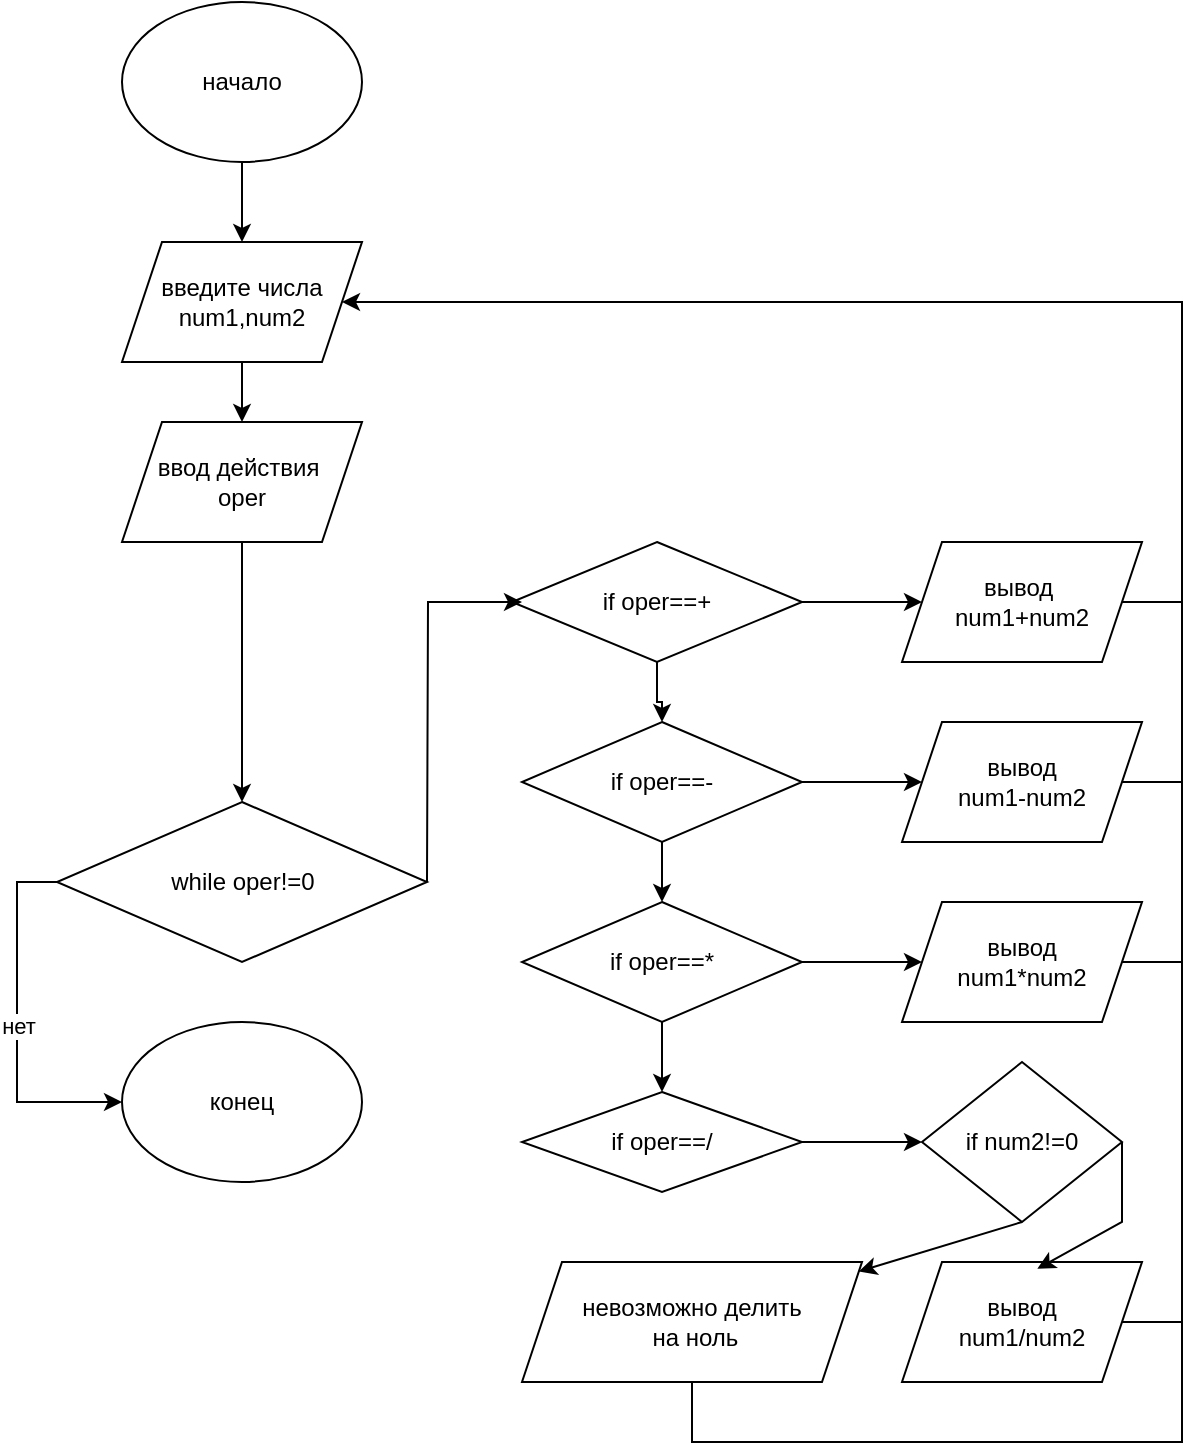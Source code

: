 <mxfile version="19.0.3" type="device" pages="5"><diagram id="2etc-tqjS1RS0nObUDKg" name="les_2_task_1"><mxGraphModel dx="1449" dy="674" grid="1" gridSize="10" guides="1" tooltips="1" connect="1" arrows="1" fold="1" page="1" pageScale="1" pageWidth="850" pageHeight="1100" math="0" shadow="0"><root><mxCell id="0"/><mxCell id="1" parent="0"/><mxCell id="vSLWuOgT4ZHLW21-fDXa-6" value="" style="edgeStyle=orthogonalEdgeStyle;rounded=0;orthogonalLoop=1;jettySize=auto;html=1;" edge="1" parent="1" source="vSLWuOgT4ZHLW21-fDXa-1" target="vSLWuOgT4ZHLW21-fDXa-2"><mxGeometry relative="1" as="geometry"/></mxCell><mxCell id="vSLWuOgT4ZHLW21-fDXa-1" value="начало" style="ellipse;whiteSpace=wrap;html=1;" vertex="1" parent="1"><mxGeometry x="330" y="20" width="120" height="80" as="geometry"/></mxCell><mxCell id="vSLWuOgT4ZHLW21-fDXa-7" value="" style="edgeStyle=orthogonalEdgeStyle;rounded=0;orthogonalLoop=1;jettySize=auto;html=1;" edge="1" parent="1" source="vSLWuOgT4ZHLW21-fDXa-2" target="vSLWuOgT4ZHLW21-fDXa-3"><mxGeometry relative="1" as="geometry"/></mxCell><mxCell id="vSLWuOgT4ZHLW21-fDXa-2" value="введите числа num1,num2" style="shape=parallelogram;perimeter=parallelogramPerimeter;whiteSpace=wrap;html=1;fixedSize=1;" vertex="1" parent="1"><mxGeometry x="330" y="140" width="120" height="60" as="geometry"/></mxCell><mxCell id="vSLWuOgT4ZHLW21-fDXa-8" value="" style="edgeStyle=orthogonalEdgeStyle;rounded=0;orthogonalLoop=1;jettySize=auto;html=1;" edge="1" parent="1" source="vSLWuOgT4ZHLW21-fDXa-3" target="vSLWuOgT4ZHLW21-fDXa-4"><mxGeometry relative="1" as="geometry"/></mxCell><mxCell id="vSLWuOgT4ZHLW21-fDXa-3" value="ввод действия&amp;nbsp;&lt;br&gt;oper" style="shape=parallelogram;perimeter=parallelogramPerimeter;whiteSpace=wrap;html=1;fixedSize=1;" vertex="1" parent="1"><mxGeometry x="330" y="230" width="120" height="60" as="geometry"/></mxCell><mxCell id="O3RxJ1MO2qPfkJ1pwWV_-4" value="нет" style="edgeStyle=orthogonalEdgeStyle;rounded=0;orthogonalLoop=1;jettySize=auto;html=1;entryX=0;entryY=0.5;entryDx=0;entryDy=0;exitX=0;exitY=0.5;exitDx=0;exitDy=0;" edge="1" parent="1" source="vSLWuOgT4ZHLW21-fDXa-4" target="vSLWuOgT4ZHLW21-fDXa-20"><mxGeometry relative="1" as="geometry"><mxPoint x="210" y="380" as="targetPoint"/></mxGeometry></mxCell><mxCell id="vSLWuOgT4ZHLW21-fDXa-4" value="while oper!=0" style="rhombus;whiteSpace=wrap;html=1;" vertex="1" parent="1"><mxGeometry x="297.5" y="420" width="185" height="80" as="geometry"/></mxCell><mxCell id="vSLWuOgT4ZHLW21-fDXa-20" value="конец" style="ellipse;whiteSpace=wrap;html=1;" vertex="1" parent="1"><mxGeometry x="330" y="530" width="120" height="80" as="geometry"/></mxCell><mxCell id="O3RxJ1MO2qPfkJ1pwWV_-17" value="" style="edgeStyle=orthogonalEdgeStyle;rounded=0;orthogonalLoop=1;jettySize=auto;html=1;" edge="1" parent="1" source="O3RxJ1MO2qPfkJ1pwWV_-6" target="O3RxJ1MO2qPfkJ1pwWV_-11"><mxGeometry relative="1" as="geometry"/></mxCell><mxCell id="O3RxJ1MO2qPfkJ1pwWV_-27" value="" style="edgeStyle=orthogonalEdgeStyle;rounded=0;orthogonalLoop=1;jettySize=auto;html=1;" edge="1" parent="1" source="O3RxJ1MO2qPfkJ1pwWV_-6" target="O3RxJ1MO2qPfkJ1pwWV_-7"><mxGeometry relative="1" as="geometry"/></mxCell><mxCell id="O3RxJ1MO2qPfkJ1pwWV_-6" value="if oper==+" style="rhombus;whiteSpace=wrap;html=1;" vertex="1" parent="1"><mxGeometry x="525" y="290" width="145" height="60" as="geometry"/></mxCell><mxCell id="O3RxJ1MO2qPfkJ1pwWV_-18" value="" style="edgeStyle=orthogonalEdgeStyle;rounded=0;orthogonalLoop=1;jettySize=auto;html=1;" edge="1" parent="1" source="O3RxJ1MO2qPfkJ1pwWV_-7" target="O3RxJ1MO2qPfkJ1pwWV_-12"><mxGeometry relative="1" as="geometry"/></mxCell><mxCell id="O3RxJ1MO2qPfkJ1pwWV_-28" value="" style="edgeStyle=orthogonalEdgeStyle;rounded=0;orthogonalLoop=1;jettySize=auto;html=1;" edge="1" parent="1" source="O3RxJ1MO2qPfkJ1pwWV_-7" target="O3RxJ1MO2qPfkJ1pwWV_-8"><mxGeometry relative="1" as="geometry"/></mxCell><mxCell id="O3RxJ1MO2qPfkJ1pwWV_-7" value="if oper==-" style="rhombus;whiteSpace=wrap;html=1;" vertex="1" parent="1"><mxGeometry x="530" y="380" width="140" height="60" as="geometry"/></mxCell><mxCell id="O3RxJ1MO2qPfkJ1pwWV_-19" value="" style="edgeStyle=orthogonalEdgeStyle;rounded=0;orthogonalLoop=1;jettySize=auto;html=1;" edge="1" parent="1" source="O3RxJ1MO2qPfkJ1pwWV_-8" target="O3RxJ1MO2qPfkJ1pwWV_-13"><mxGeometry relative="1" as="geometry"/></mxCell><mxCell id="O3RxJ1MO2qPfkJ1pwWV_-29" value="" style="edgeStyle=orthogonalEdgeStyle;rounded=0;orthogonalLoop=1;jettySize=auto;html=1;" edge="1" parent="1" source="O3RxJ1MO2qPfkJ1pwWV_-8" target="O3RxJ1MO2qPfkJ1pwWV_-10"><mxGeometry relative="1" as="geometry"/></mxCell><mxCell id="O3RxJ1MO2qPfkJ1pwWV_-8" value="if oper==*" style="rhombus;whiteSpace=wrap;html=1;" vertex="1" parent="1"><mxGeometry x="530" y="470" width="140" height="60" as="geometry"/></mxCell><mxCell id="O3RxJ1MO2qPfkJ1pwWV_-33" value="" style="edgeStyle=orthogonalEdgeStyle;rounded=0;orthogonalLoop=1;jettySize=auto;html=1;" edge="1" parent="1" source="O3RxJ1MO2qPfkJ1pwWV_-10" target="O3RxJ1MO2qPfkJ1pwWV_-30"><mxGeometry relative="1" as="geometry"/></mxCell><mxCell id="O3RxJ1MO2qPfkJ1pwWV_-10" value="if oper==/" style="rhombus;whiteSpace=wrap;html=1;" vertex="1" parent="1"><mxGeometry x="530" y="565" width="140" height="50" as="geometry"/></mxCell><mxCell id="O3RxJ1MO2qPfkJ1pwWV_-11" value="вывод&amp;nbsp;&lt;br&gt;num1+num2" style="shape=parallelogram;perimeter=parallelogramPerimeter;whiteSpace=wrap;html=1;fixedSize=1;" vertex="1" parent="1"><mxGeometry x="720" y="290" width="120" height="60" as="geometry"/></mxCell><mxCell id="O3RxJ1MO2qPfkJ1pwWV_-12" value="вывод&lt;br&gt;num1-num2" style="shape=parallelogram;perimeter=parallelogramPerimeter;whiteSpace=wrap;html=1;fixedSize=1;" vertex="1" parent="1"><mxGeometry x="720" y="380" width="120" height="60" as="geometry"/></mxCell><mxCell id="O3RxJ1MO2qPfkJ1pwWV_-13" value="вывод&lt;br&gt;num1*num2" style="shape=parallelogram;perimeter=parallelogramPerimeter;whiteSpace=wrap;html=1;fixedSize=1;" vertex="1" parent="1"><mxGeometry x="720" y="470" width="120" height="60" as="geometry"/></mxCell><mxCell id="O3RxJ1MO2qPfkJ1pwWV_-14" value="вывод&lt;br&gt;num1/num2" style="shape=parallelogram;perimeter=parallelogramPerimeter;whiteSpace=wrap;html=1;fixedSize=1;" vertex="1" parent="1"><mxGeometry x="720" y="650" width="120" height="60" as="geometry"/></mxCell><mxCell id="O3RxJ1MO2qPfkJ1pwWV_-15" value="" style="endArrow=classic;html=1;rounded=0;exitX=1;exitY=0.5;exitDx=0;exitDy=0;" edge="1" parent="1" source="vSLWuOgT4ZHLW21-fDXa-4"><mxGeometry width="50" height="50" relative="1" as="geometry"><mxPoint x="400" y="400" as="sourcePoint"/><mxPoint x="530" y="320" as="targetPoint"/><Array as="points"><mxPoint x="483" y="320"/></Array></mxGeometry></mxCell><mxCell id="O3RxJ1MO2qPfkJ1pwWV_-21" value="" style="endArrow=classic;html=1;rounded=0;entryX=1;entryY=0.5;entryDx=0;entryDy=0;exitX=1;exitY=0.5;exitDx=0;exitDy=0;" edge="1" parent="1" source="O3RxJ1MO2qPfkJ1pwWV_-11" target="vSLWuOgT4ZHLW21-fDXa-2"><mxGeometry width="50" height="50" relative="1" as="geometry"><mxPoint x="850" y="320" as="sourcePoint"/><mxPoint x="450" y="350" as="targetPoint"/><Array as="points"><mxPoint x="860" y="320"/><mxPoint x="860" y="170"/></Array></mxGeometry></mxCell><mxCell id="O3RxJ1MO2qPfkJ1pwWV_-23" value="" style="endArrow=none;html=1;rounded=0;" edge="1" parent="1"><mxGeometry width="50" height="50" relative="1" as="geometry"><mxPoint x="830" y="410" as="sourcePoint"/><mxPoint x="860" y="320" as="targetPoint"/><Array as="points"><mxPoint x="860" y="410"/></Array></mxGeometry></mxCell><mxCell id="O3RxJ1MO2qPfkJ1pwWV_-24" value="" style="endArrow=none;html=1;rounded=0;" edge="1" parent="1"><mxGeometry width="50" height="50" relative="1" as="geometry"><mxPoint x="830" y="500" as="sourcePoint"/><mxPoint x="860" y="410" as="targetPoint"/><Array as="points"><mxPoint x="860" y="500"/></Array></mxGeometry></mxCell><mxCell id="O3RxJ1MO2qPfkJ1pwWV_-25" value="" style="endArrow=none;html=1;rounded=0;exitX=1;exitY=0.5;exitDx=0;exitDy=0;" edge="1" parent="1" source="O3RxJ1MO2qPfkJ1pwWV_-14"><mxGeometry width="50" height="50" relative="1" as="geometry"><mxPoint x="400" y="400" as="sourcePoint"/><mxPoint x="860" y="500" as="targetPoint"/><Array as="points"><mxPoint x="860" y="680"/><mxPoint x="860" y="590"/></Array></mxGeometry></mxCell><mxCell id="O3RxJ1MO2qPfkJ1pwWV_-30" value="if num2!=0" style="rhombus;whiteSpace=wrap;html=1;" vertex="1" parent="1"><mxGeometry x="730" y="550" width="100" height="80" as="geometry"/></mxCell><mxCell id="O3RxJ1MO2qPfkJ1pwWV_-34" value="" style="endArrow=classic;html=1;rounded=0;exitX=1;exitY=0.5;exitDx=0;exitDy=0;entryX=0.564;entryY=0.056;entryDx=0;entryDy=0;entryPerimeter=0;" edge="1" parent="1" source="O3RxJ1MO2qPfkJ1pwWV_-30" target="O3RxJ1MO2qPfkJ1pwWV_-14"><mxGeometry width="50" height="50" relative="1" as="geometry"><mxPoint x="400" y="400" as="sourcePoint"/><mxPoint x="450" y="350" as="targetPoint"/><Array as="points"><mxPoint x="830" y="630"/></Array></mxGeometry></mxCell><mxCell id="O3RxJ1MO2qPfkJ1pwWV_-35" value="" style="endArrow=classic;html=1;rounded=0;exitX=0.5;exitY=1;exitDx=0;exitDy=0;" edge="1" parent="1" source="O3RxJ1MO2qPfkJ1pwWV_-30" target="O3RxJ1MO2qPfkJ1pwWV_-36"><mxGeometry width="50" height="50" relative="1" as="geometry"><mxPoint x="400" y="400" as="sourcePoint"/><mxPoint x="860" y="630" as="targetPoint"/></mxGeometry></mxCell><mxCell id="O3RxJ1MO2qPfkJ1pwWV_-36" value="невозможно делить&lt;br&gt;&amp;nbsp;на ноль" style="shape=parallelogram;perimeter=parallelogramPerimeter;whiteSpace=wrap;html=1;fixedSize=1;" vertex="1" parent="1"><mxGeometry x="530" y="650" width="170" height="60" as="geometry"/></mxCell><mxCell id="O3RxJ1MO2qPfkJ1pwWV_-37" value="" style="endArrow=none;html=1;rounded=0;exitX=0.5;exitY=1;exitDx=0;exitDy=0;" edge="1" parent="1" source="O3RxJ1MO2qPfkJ1pwWV_-36"><mxGeometry width="50" height="50" relative="1" as="geometry"><mxPoint x="400" y="490" as="sourcePoint"/><mxPoint x="860" y="680" as="targetPoint"/><Array as="points"><mxPoint x="615" y="740"/><mxPoint x="860" y="740"/></Array></mxGeometry></mxCell></root></mxGraphModel></diagram><diagram id="PFtqUbks7ZiNV5LiRo2x" name="les_2_task_2"><mxGraphModel dx="1449" dy="674" grid="1" gridSize="10" guides="1" tooltips="1" connect="1" arrows="1" fold="1" page="1" pageScale="1" pageWidth="850" pageHeight="1100" math="0" shadow="0"><root><mxCell id="0"/><mxCell id="1" parent="0"/><mxCell id="SmIQlsuXQdiow2ou-j1p-4" value="" style="edgeStyle=orthogonalEdgeStyle;rounded=0;orthogonalLoop=1;jettySize=auto;html=1;" edge="1" parent="1" source="SmIQlsuXQdiow2ou-j1p-1" target="SmIQlsuXQdiow2ou-j1p-2"><mxGeometry relative="1" as="geometry"/></mxCell><mxCell id="SmIQlsuXQdiow2ou-j1p-1" value="начало" style="ellipse;whiteSpace=wrap;html=1;" vertex="1" parent="1"><mxGeometry x="365.5" y="50" width="120" height="40" as="geometry"/></mxCell><mxCell id="SmIQlsuXQdiow2ou-j1p-5" value="" style="edgeStyle=orthogonalEdgeStyle;rounded=0;orthogonalLoop=1;jettySize=auto;html=1;" edge="1" parent="1" source="SmIQlsuXQdiow2ou-j1p-2" target="SmIQlsuXQdiow2ou-j1p-3"><mxGeometry relative="1" as="geometry"/></mxCell><mxCell id="SmIQlsuXQdiow2ou-j1p-2" value="введение num" style="shape=parallelogram;perimeter=parallelogramPerimeter;whiteSpace=wrap;html=1;fixedSize=1;" vertex="1" parent="1"><mxGeometry x="365" y="110" width="120" height="60" as="geometry"/></mxCell><mxCell id="SmIQlsuXQdiow2ou-j1p-18" value="" style="edgeStyle=orthogonalEdgeStyle;rounded=0;orthogonalLoop=1;jettySize=auto;html=1;" edge="1" parent="1" source="SmIQlsuXQdiow2ou-j1p-3" target="SmIQlsuXQdiow2ou-j1p-17"><mxGeometry relative="1" as="geometry"/></mxCell><mxCell id="SmIQlsuXQdiow2ou-j1p-3" value="tch=0&lt;br&gt;ntch=0&lt;br&gt;i=0" style="rounded=0;whiteSpace=wrap;html=1;" vertex="1" parent="1"><mxGeometry x="365.5" y="190" width="120" height="60" as="geometry"/></mxCell><mxCell id="SmIQlsuXQdiow2ou-j1p-9" value="" style="edgeStyle=orthogonalEdgeStyle;rounded=0;orthogonalLoop=1;jettySize=auto;html=1;" edge="1" parent="1" source="SmIQlsuXQdiow2ou-j1p-6" target="SmIQlsuXQdiow2ou-j1p-8"><mxGeometry relative="1" as="geometry"/></mxCell><mxCell id="SmIQlsuXQdiow2ou-j1p-13" value="Да" style="edgeLabel;html=1;align=center;verticalAlign=middle;resizable=0;points=[];" vertex="1" connectable="0" parent="SmIQlsuXQdiow2ou-j1p-9"><mxGeometry x="-0.121" y="1" relative="1" as="geometry"><mxPoint as="offset"/></mxGeometry></mxCell><mxCell id="SmIQlsuXQdiow2ou-j1p-6" value="if int(num%10)%2==0" style="rhombus;whiteSpace=wrap;html=1;rounded=0;" vertex="1" parent="1"><mxGeometry x="273" y="400" width="305" height="80" as="geometry"/></mxCell><mxCell id="SmIQlsuXQdiow2ou-j1p-8" value="tch+=1" style="whiteSpace=wrap;html=1;rounded=0;" vertex="1" parent="1"><mxGeometry x="625.5" y="470" width="120" height="60" as="geometry"/></mxCell><mxCell id="SmIQlsuXQdiow2ou-j1p-14" value="нет" style="endArrow=classic;html=1;rounded=0;exitX=0;exitY=0.5;exitDx=0;exitDy=0;" edge="1" parent="1" source="SmIQlsuXQdiow2ou-j1p-6" target="SmIQlsuXQdiow2ou-j1p-15"><mxGeometry width="50" height="50" relative="1" as="geometry"><mxPoint x="400" y="360" as="sourcePoint"/><mxPoint x="200" y="420" as="targetPoint"/><Array as="points"><mxPoint x="200" y="440"/></Array></mxGeometry></mxCell><mxCell id="SmIQlsuXQdiow2ou-j1p-15" value="ntch+=1" style="rounded=0;whiteSpace=wrap;html=1;" vertex="1" parent="1"><mxGeometry x="140" y="490" width="120" height="60" as="geometry"/></mxCell><mxCell id="SmIQlsuXQdiow2ou-j1p-20" value="нет" style="edgeStyle=orthogonalEdgeStyle;rounded=0;orthogonalLoop=1;jettySize=auto;html=1;" edge="1" parent="1" source="SmIQlsuXQdiow2ou-j1p-17" target="SmIQlsuXQdiow2ou-j1p-19"><mxGeometry relative="1" as="geometry"/></mxCell><mxCell id="SmIQlsuXQdiow2ou-j1p-22" value="да" style="edgeStyle=orthogonalEdgeStyle;rounded=0;orthogonalLoop=1;jettySize=auto;html=1;" edge="1" parent="1" source="SmIQlsuXQdiow2ou-j1p-17" target="SmIQlsuXQdiow2ou-j1p-6"><mxGeometry relative="1" as="geometry"/></mxCell><mxCell id="SmIQlsuXQdiow2ou-j1p-17" value="while i&amp;gt;0" style="rhombus;whiteSpace=wrap;html=1;" vertex="1" parent="1"><mxGeometry x="335.5" y="280" width="180" height="80" as="geometry"/></mxCell><mxCell id="7txzpLF0ktqil5q3EyRR-2" value="" style="edgeStyle=orthogonalEdgeStyle;rounded=0;orthogonalLoop=1;jettySize=auto;html=1;" edge="1" parent="1" source="SmIQlsuXQdiow2ou-j1p-19" target="7txzpLF0ktqil5q3EyRR-1"><mxGeometry relative="1" as="geometry"/></mxCell><mxCell id="SmIQlsuXQdiow2ou-j1p-19" value="вывод tch, ntch" style="shape=parallelogram;perimeter=parallelogramPerimeter;whiteSpace=wrap;html=1;fixedSize=1;" vertex="1" parent="1"><mxGeometry x="570" y="290" width="120" height="60" as="geometry"/></mxCell><mxCell id="SmIQlsuXQdiow2ou-j1p-21" value="num=num//10&lt;br&gt;i-=1" style="rounded=0;whiteSpace=wrap;html=1;" vertex="1" parent="1"><mxGeometry x="365" y="570" width="120" height="60" as="geometry"/></mxCell><mxCell id="SmIQlsuXQdiow2ou-j1p-23" value="" style="endArrow=classic;html=1;rounded=0;exitX=0.5;exitY=1;exitDx=0;exitDy=0;entryX=0;entryY=0.5;entryDx=0;entryDy=0;" edge="1" parent="1" source="SmIQlsuXQdiow2ou-j1p-15" target="SmIQlsuXQdiow2ou-j1p-21"><mxGeometry width="50" height="50" relative="1" as="geometry"><mxPoint x="400" y="360" as="sourcePoint"/><mxPoint x="450" y="310" as="targetPoint"/><Array as="points"><mxPoint x="200" y="600"/></Array></mxGeometry></mxCell><mxCell id="SmIQlsuXQdiow2ou-j1p-24" value="" style="endArrow=classic;html=1;rounded=0;exitX=0.5;exitY=1;exitDx=0;exitDy=0;entryX=0;entryY=0.5;entryDx=0;entryDy=0;" edge="1" parent="1" source="SmIQlsuXQdiow2ou-j1p-21" target="SmIQlsuXQdiow2ou-j1p-17"><mxGeometry width="50" height="50" relative="1" as="geometry"><mxPoint x="400" y="360" as="sourcePoint"/><mxPoint x="450" y="310" as="targetPoint"/><Array as="points"><mxPoint x="425" y="650"/><mxPoint x="120" y="650"/><mxPoint x="120" y="320"/></Array></mxGeometry></mxCell><mxCell id="SmIQlsuXQdiow2ou-j1p-25" value="" style="endArrow=classic;html=1;rounded=0;exitX=0.5;exitY=1;exitDx=0;exitDy=0;" edge="1" parent="1" source="SmIQlsuXQdiow2ou-j1p-8"><mxGeometry width="50" height="50" relative="1" as="geometry"><mxPoint x="400" y="360" as="sourcePoint"/><mxPoint x="490" y="600" as="targetPoint"/><Array as="points"><mxPoint x="686" y="600"/></Array></mxGeometry></mxCell><mxCell id="7txzpLF0ktqil5q3EyRR-1" value="конец" style="ellipse;whiteSpace=wrap;html=1;" vertex="1" parent="1"><mxGeometry x="710" y="300" width="120" height="40" as="geometry"/></mxCell></root></mxGraphModel></diagram><diagram id="SqtSX1gSmTqyU1oZMQaI" name="les_2_task_3"><mxGraphModel dx="1449" dy="674" grid="1" gridSize="10" guides="1" tooltips="1" connect="1" arrows="1" fold="1" page="1" pageScale="1" pageWidth="850" pageHeight="1100" math="0" shadow="0"><root><mxCell id="0"/><mxCell id="1" parent="0"/><mxCell id="I5lqBg7kjwvYnbyNwXvY-3" value="" style="edgeStyle=orthogonalEdgeStyle;rounded=0;orthogonalLoop=1;jettySize=auto;html=1;" edge="1" parent="1" source="I5lqBg7kjwvYnbyNwXvY-1" target="I5lqBg7kjwvYnbyNwXvY-2"><mxGeometry relative="1" as="geometry"/></mxCell><mxCell id="I5lqBg7kjwvYnbyNwXvY-1" value="начало" style="ellipse;whiteSpace=wrap;html=1;" vertex="1" parent="1"><mxGeometry x="350" y="10" width="120" height="30" as="geometry"/></mxCell><mxCell id="4qQNcELlvfDgTtK6yZ3L-4" value="" style="edgeStyle=orthogonalEdgeStyle;rounded=0;orthogonalLoop=1;jettySize=auto;html=1;" edge="1" parent="1" source="I5lqBg7kjwvYnbyNwXvY-2" target="4qQNcELlvfDgTtK6yZ3L-3"><mxGeometry relative="1" as="geometry"/></mxCell><mxCell id="I5lqBg7kjwvYnbyNwXvY-2" value="ввод числа num" style="shape=parallelogram;perimeter=parallelogramPerimeter;whiteSpace=wrap;html=1;fixedSize=1;" vertex="1" parent="1"><mxGeometry x="350" y="60" width="120" height="30" as="geometry"/></mxCell><mxCell id="I5lqBg7kjwvYnbyNwXvY-14" value="" style="edgeStyle=orthogonalEdgeStyle;rounded=0;orthogonalLoop=1;jettySize=auto;html=1;" edge="1" parent="1" source="I5lqBg7kjwvYnbyNwXvY-5" target="I5lqBg7kjwvYnbyNwXvY-13"><mxGeometry relative="1" as="geometry"/></mxCell><mxCell id="4qQNcELlvfDgTtK6yZ3L-6" value="" style="edgeStyle=orthogonalEdgeStyle;rounded=0;orthogonalLoop=1;jettySize=auto;html=1;" edge="1" parent="1" source="I5lqBg7kjwvYnbyNwXvY-5" target="Qyr5P0GbaPxHfBVA5Vq9-1"><mxGeometry relative="1" as="geometry"/></mxCell><mxCell id="I5lqBg7kjwvYnbyNwXvY-5" value="if i&amp;gt;0" style="rhombus;whiteSpace=wrap;html=1;" vertex="1" parent="1"><mxGeometry x="310" y="210" width="200" height="80" as="geometry"/></mxCell><mxCell id="I5lqBg7kjwvYnbyNwXvY-16" value="" style="edgeStyle=orthogonalEdgeStyle;rounded=0;orthogonalLoop=1;jettySize=auto;html=1;entryX=0.5;entryY=0;entryDx=0;entryDy=0;" edge="1" parent="1" source="I5lqBg7kjwvYnbyNwXvY-13" target="I5lqBg7kjwvYnbyNwXvY-17"><mxGeometry relative="1" as="geometry"><mxPoint x="410" y="410" as="targetPoint"/><Array as="points"><mxPoint x="410" y="460"/></Array></mxGeometry></mxCell><mxCell id="I5lqBg7kjwvYnbyNwXvY-13" value="print num%10" style="shape=parallelogram;perimeter=parallelogramPerimeter;whiteSpace=wrap;html=1;fixedSize=1;" vertex="1" parent="1"><mxGeometry x="335" y="330" width="150" height="50" as="geometry"/></mxCell><mxCell id="I5lqBg7kjwvYnbyNwXvY-17" value="i+=1&lt;br&gt;num=num/10" style="rounded=0;whiteSpace=wrap;html=1;" vertex="1" parent="1"><mxGeometry x="330" y="430" width="160" height="60" as="geometry"/></mxCell><mxCell id="I5lqBg7kjwvYnbyNwXvY-18" value="" style="endArrow=classic;html=1;rounded=0;exitX=0;exitY=0.5;exitDx=0;exitDy=0;entryX=0;entryY=0.5;entryDx=0;entryDy=0;" edge="1" parent="1" source="I5lqBg7kjwvYnbyNwXvY-17" target="I5lqBg7kjwvYnbyNwXvY-5"><mxGeometry width="50" height="50" relative="1" as="geometry"><mxPoint x="400" y="370" as="sourcePoint"/><mxPoint x="450" y="320" as="targetPoint"/><Array as="points"><mxPoint x="280" y="460"/><mxPoint x="280" y="250"/></Array></mxGeometry></mxCell><mxCell id="Qyr5P0GbaPxHfBVA5Vq9-1" value="конец" style="ellipse;whiteSpace=wrap;html=1;" vertex="1" parent="1"><mxGeometry x="540" y="230" width="120" height="40" as="geometry"/></mxCell><mxCell id="4qQNcELlvfDgTtK6yZ3L-5" value="" style="edgeStyle=orthogonalEdgeStyle;rounded=0;orthogonalLoop=1;jettySize=auto;html=1;" edge="1" parent="1" source="4qQNcELlvfDgTtK6yZ3L-3" target="I5lqBg7kjwvYnbyNwXvY-5"><mxGeometry relative="1" as="geometry"/></mxCell><mxCell id="4qQNcELlvfDgTtK6yZ3L-3" value="i = len(str(num))" style="rounded=0;whiteSpace=wrap;html=1;" vertex="1" parent="1"><mxGeometry x="350" y="130" width="120" height="40" as="geometry"/></mxCell></root></mxGraphModel></diagram><diagram id="_jxpKCR6DPPrzk5Bo47G" name="les_2_task_4"><mxGraphModel dx="1449" dy="674" grid="1" gridSize="10" guides="1" tooltips="1" connect="1" arrows="1" fold="1" page="1" pageScale="1" pageWidth="850" pageHeight="1100" math="0" shadow="0"><root><mxCell id="0"/><mxCell id="1" parent="0"/><mxCell id="dz7E4o7qxTV6RynBDrYs-10" value="" style="edgeStyle=orthogonalEdgeStyle;rounded=0;orthogonalLoop=1;jettySize=auto;html=1;" edge="1" parent="1" source="dz7E4o7qxTV6RynBDrYs-1" target="dz7E4o7qxTV6RynBDrYs-2"><mxGeometry relative="1" as="geometry"/></mxCell><mxCell id="dz7E4o7qxTV6RynBDrYs-1" value="начало" style="ellipse;whiteSpace=wrap;html=1;" vertex="1" parent="1"><mxGeometry x="360" y="10" width="120" height="50" as="geometry"/></mxCell><mxCell id="dz7E4o7qxTV6RynBDrYs-11" value="" style="edgeStyle=orthogonalEdgeStyle;rounded=0;orthogonalLoop=1;jettySize=auto;html=1;" edge="1" parent="1" source="dz7E4o7qxTV6RynBDrYs-2" target="dz7E4o7qxTV6RynBDrYs-6"><mxGeometry relative="1" as="geometry"/></mxCell><mxCell id="dz7E4o7qxTV6RynBDrYs-2" value="ввод n" style="shape=parallelogram;perimeter=parallelogramPerimeter;whiteSpace=wrap;html=1;fixedSize=1;" vertex="1" parent="1"><mxGeometry x="360" y="100" width="120" height="30" as="geometry"/></mxCell><mxCell id="dz7E4o7qxTV6RynBDrYs-5" value="да" style="edgeStyle=orthogonalEdgeStyle;rounded=0;orthogonalLoop=1;jettySize=auto;html=1;" edge="1" parent="1" source="dz7E4o7qxTV6RynBDrYs-3" target="dz7E4o7qxTV6RynBDrYs-4"><mxGeometry relative="1" as="geometry"/></mxCell><mxCell id="dz7E4o7qxTV6RynBDrYs-14" value="" style="edgeStyle=orthogonalEdgeStyle;rounded=0;orthogonalLoop=1;jettySize=auto;html=1;" edge="1" parent="1" source="dz7E4o7qxTV6RynBDrYs-3" target="dz7E4o7qxTV6RynBDrYs-13"><mxGeometry relative="1" as="geometry"/></mxCell><mxCell id="dz7E4o7qxTV6RynBDrYs-15" value="нет" style="edgeLabel;html=1;align=center;verticalAlign=middle;resizable=0;points=[];" vertex="1" connectable="0" parent="dz7E4o7qxTV6RynBDrYs-14"><mxGeometry x="-0.164" y="1" relative="1" as="geometry"><mxPoint as="offset"/></mxGeometry></mxCell><mxCell id="dz7E4o7qxTV6RynBDrYs-3" value="if i&amp;gt;1" style="rhombus;whiteSpace=wrap;html=1;" vertex="1" parent="1"><mxGeometry x="340" y="250" width="160" height="80" as="geometry"/></mxCell><mxCell id="dz7E4o7qxTV6RynBDrYs-8" value="" style="edgeStyle=orthogonalEdgeStyle;rounded=0;orthogonalLoop=1;jettySize=auto;html=1;" edge="1" parent="1" source="dz7E4o7qxTV6RynBDrYs-4" target="dz7E4o7qxTV6RynBDrYs-7"><mxGeometry relative="1" as="geometry"/></mxCell><mxCell id="dz7E4o7qxTV6RynBDrYs-4" value="summ+=1/((-2)**(i-1))" style="whiteSpace=wrap;html=1;" vertex="1" parent="1"><mxGeometry x="600" y="260" width="120" height="60" as="geometry"/></mxCell><mxCell id="dz7E4o7qxTV6RynBDrYs-12" value="" style="edgeStyle=orthogonalEdgeStyle;rounded=0;orthogonalLoop=1;jettySize=auto;html=1;" edge="1" parent="1" source="dz7E4o7qxTV6RynBDrYs-6" target="dz7E4o7qxTV6RynBDrYs-3"><mxGeometry relative="1" as="geometry"/></mxCell><mxCell id="dz7E4o7qxTV6RynBDrYs-6" value="summ=1&amp;nbsp;&lt;br&gt;i=n" style="rounded=0;whiteSpace=wrap;html=1;" vertex="1" parent="1"><mxGeometry x="367.5" y="180" width="105" height="30" as="geometry"/></mxCell><mxCell id="dz7E4o7qxTV6RynBDrYs-7" value="i-=1" style="rounded=0;whiteSpace=wrap;html=1;" vertex="1" parent="1"><mxGeometry x="600" y="370" width="120" height="60" as="geometry"/></mxCell><mxCell id="dz7E4o7qxTV6RynBDrYs-9" value="" style="endArrow=classic;html=1;rounded=0;exitX=1;exitY=0.5;exitDx=0;exitDy=0;" edge="1" parent="1" source="dz7E4o7qxTV6RynBDrYs-7"><mxGeometry width="50" height="50" relative="1" as="geometry"><mxPoint x="400" y="370" as="sourcePoint"/><mxPoint x="420" y="230" as="targetPoint"/><Array as="points"><mxPoint x="750" y="400"/><mxPoint x="750" y="230"/></Array></mxGeometry></mxCell><mxCell id="dz7E4o7qxTV6RynBDrYs-13" value="вывод summ" style="shape=parallelogram;perimeter=parallelogramPerimeter;whiteSpace=wrap;html=1;fixedSize=1;" vertex="1" parent="1"><mxGeometry x="120" y="260" width="120" height="60" as="geometry"/></mxCell></root></mxGraphModel></diagram><diagram id="96Or-BNf0ZhsG0SLLfdA" name="les_2_task_5"><mxGraphModel dx="1449" dy="674" grid="1" gridSize="10" guides="1" tooltips="1" connect="1" arrows="1" fold="1" page="1" pageScale="1" pageWidth="850" pageHeight="1100" math="0" shadow="0"><root><mxCell id="0"/><mxCell id="1" parent="0"/><mxCell id="6KlRwq1HMiD1-sCnbQK7-4" value="" style="edgeStyle=orthogonalEdgeStyle;rounded=0;orthogonalLoop=1;jettySize=auto;html=1;" edge="1" parent="1" source="6KlRwq1HMiD1-sCnbQK7-1" target="6KlRwq1HMiD1-sCnbQK7-2"><mxGeometry relative="1" as="geometry"/></mxCell><mxCell id="6KlRwq1HMiD1-sCnbQK7-1" value="начало" style="ellipse;whiteSpace=wrap;html=1;" vertex="1" parent="1"><mxGeometry x="340" y="10" width="120" height="80" as="geometry"/></mxCell><mxCell id="6KlRwq1HMiD1-sCnbQK7-5" value="" style="edgeStyle=orthogonalEdgeStyle;rounded=0;orthogonalLoop=1;jettySize=auto;html=1;" edge="1" parent="1" source="6KlRwq1HMiD1-sCnbQK7-2" target="6KlRwq1HMiD1-sCnbQK7-3"><mxGeometry relative="1" as="geometry"/></mxCell><mxCell id="6KlRwq1HMiD1-sCnbQK7-2" value="i=32&lt;br&gt;str=0" style="rounded=0;whiteSpace=wrap;html=1;" vertex="1" parent="1"><mxGeometry x="340" y="130" width="120" height="60" as="geometry"/></mxCell><mxCell id="6KlRwq1HMiD1-sCnbQK7-20" value="" style="edgeStyle=orthogonalEdgeStyle;rounded=0;orthogonalLoop=1;jettySize=auto;html=1;" edge="1" parent="1" source="6KlRwq1HMiD1-sCnbQK7-3" target="6KlRwq1HMiD1-sCnbQK7-19"><mxGeometry relative="1" as="geometry"/></mxCell><mxCell id="6KlRwq1HMiD1-sCnbQK7-3" value="while i&amp;lt;=127&amp;nbsp;" style="rhombus;whiteSpace=wrap;html=1;" vertex="1" parent="1"><mxGeometry x="295" y="230" width="210" height="80" as="geometry"/></mxCell><mxCell id="cAFKuR_MVMTBSBUqS0Jg-4" value="" style="edgeStyle=orthogonalEdgeStyle;rounded=0;orthogonalLoop=1;jettySize=auto;html=1;" edge="1" parent="1" source="6KlRwq1HMiD1-sCnbQK7-8" target="6KlRwq1HMiD1-sCnbQK7-10"><mxGeometry relative="1" as="geometry"/></mxCell><mxCell id="6KlRwq1HMiD1-sCnbQK7-8" value="вывод символа&amp;nbsp;&lt;br&gt;ASCII&amp;nbsp;" style="shape=parallelogram;perimeter=parallelogramPerimeter;whiteSpace=wrap;html=1;fixedSize=1;" vertex="1" parent="1"><mxGeometry x="555" y="340" width="130" height="60" as="geometry"/></mxCell><mxCell id="6KlRwq1HMiD1-sCnbQK7-16" value="" style="edgeStyle=orthogonalEdgeStyle;rounded=0;orthogonalLoop=1;jettySize=auto;html=1;" edge="1" parent="1" source="6KlRwq1HMiD1-sCnbQK7-10" target="6KlRwq1HMiD1-sCnbQK7-11"><mxGeometry relative="1" as="geometry"/></mxCell><mxCell id="6KlRwq1HMiD1-sCnbQK7-10" value="if str%11==0" style="rhombus;whiteSpace=wrap;html=1;" vertex="1" parent="1"><mxGeometry x="560" y="430" width="120" height="80" as="geometry"/></mxCell><mxCell id="cAFKuR_MVMTBSBUqS0Jg-6" value="" style="edgeStyle=orthogonalEdgeStyle;rounded=0;orthogonalLoop=1;jettySize=auto;html=1;" edge="1" parent="1" source="6KlRwq1HMiD1-sCnbQK7-11" target="cAFKuR_MVMTBSBUqS0Jg-5"><mxGeometry relative="1" as="geometry"/></mxCell><mxCell id="6KlRwq1HMiD1-sCnbQK7-11" value="переход на новую&lt;br&gt;строку" style="rounded=0;whiteSpace=wrap;html=1;" vertex="1" parent="1"><mxGeometry x="710" y="440" width="120" height="60" as="geometry"/></mxCell><mxCell id="6KlRwq1HMiD1-sCnbQK7-19" value="конец" style="ellipse;whiteSpace=wrap;html=1;" vertex="1" parent="1"><mxGeometry x="50" y="240" width="120" height="60" as="geometry"/></mxCell><mxCell id="cAFKuR_MVMTBSBUqS0Jg-3" value="" style="edgeStyle=orthogonalEdgeStyle;rounded=0;orthogonalLoop=1;jettySize=auto;html=1;" edge="1" parent="1" source="cAFKuR_MVMTBSBUqS0Jg-1" target="6KlRwq1HMiD1-sCnbQK7-8"><mxGeometry relative="1" as="geometry"/></mxCell><mxCell id="cAFKuR_MVMTBSBUqS0Jg-1" value="str+=1" style="rounded=0;whiteSpace=wrap;html=1;" vertex="1" parent="1"><mxGeometry x="560" y="240" width="120" height="60" as="geometry"/></mxCell><mxCell id="cAFKuR_MVMTBSBUqS0Jg-2" value="" style="endArrow=classic;html=1;rounded=0;exitX=1;exitY=0.5;exitDx=0;exitDy=0;entryX=0;entryY=0.5;entryDx=0;entryDy=0;" edge="1" parent="1" source="6KlRwq1HMiD1-sCnbQK7-3" target="cAFKuR_MVMTBSBUqS0Jg-1"><mxGeometry width="50" height="50" relative="1" as="geometry"><mxPoint x="520" y="340" as="sourcePoint"/><mxPoint x="570" y="290" as="targetPoint"/></mxGeometry></mxCell><mxCell id="cAFKuR_MVMTBSBUqS0Jg-5" value="str=0" style="rounded=0;whiteSpace=wrap;html=1;" vertex="1" parent="1"><mxGeometry x="710" y="340" width="120" height="60" as="geometry"/></mxCell><mxCell id="cAFKuR_MVMTBSBUqS0Jg-7" value="" style="endArrow=classic;html=1;rounded=0;exitX=0.5;exitY=0;exitDx=0;exitDy=0;entryX=1;entryY=0.5;entryDx=0;entryDy=0;" edge="1" parent="1" source="cAFKuR_MVMTBSBUqS0Jg-5" target="cAFKuR_MVMTBSBUqS0Jg-1"><mxGeometry width="50" height="50" relative="1" as="geometry"><mxPoint x="520" y="350" as="sourcePoint"/><mxPoint x="700" y="180" as="targetPoint"/><Array as="points"><mxPoint x="770" y="270"/></Array></mxGeometry></mxCell><mxCell id="cAFKuR_MVMTBSBUqS0Jg-8" value="" style="endArrow=classic;html=1;rounded=0;exitX=0;exitY=0.5;exitDx=0;exitDy=0;entryX=0;entryY=0.5;entryDx=0;entryDy=0;" edge="1" parent="1" source="6KlRwq1HMiD1-sCnbQK7-10" target="cAFKuR_MVMTBSBUqS0Jg-1"><mxGeometry width="50" height="50" relative="1" as="geometry"><mxPoint x="520" y="350" as="sourcePoint"/><mxPoint x="530" y="270" as="targetPoint"/><Array as="points"><mxPoint x="530" y="470"/><mxPoint x="530" y="270"/></Array></mxGeometry></mxCell></root></mxGraphModel></diagram></mxfile>